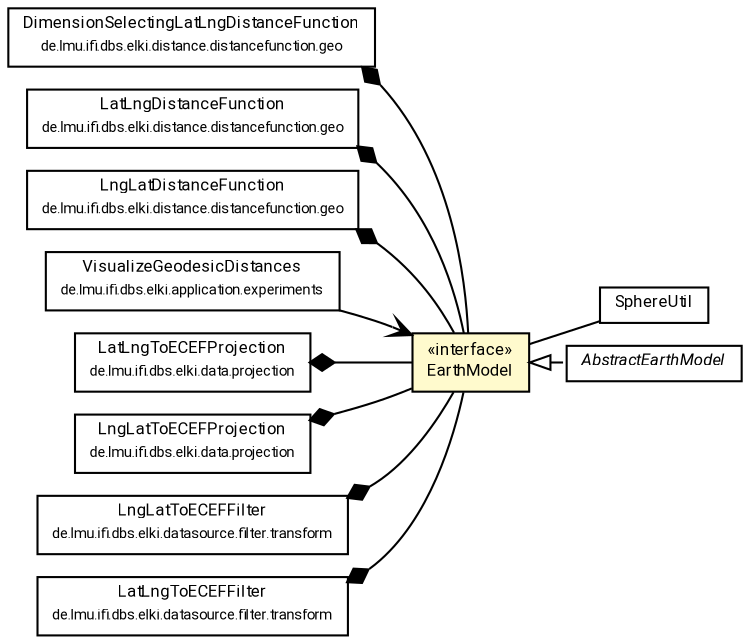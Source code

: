 #!/usr/local/bin/dot
#
# Class diagram 
# Generated by UMLGraph version R5_7_2-60-g0e99a6 (http://www.spinellis.gr/umlgraph/)
#

digraph G {
	graph [fontnames="svg"]
	edge [fontname="Roboto",fontsize=7,labelfontname="Roboto",labelfontsize=7,color="black"];
	node [fontname="Roboto",fontcolor="black",fontsize=8,shape=plaintext,margin=0,width=0,height=0];
	nodesep=0.15;
	ranksep=0.25;
	rankdir=LR;
	// de.lmu.ifi.dbs.elki.math.geodesy.SphereUtil
	c3786771 [label=<<table title="de.lmu.ifi.dbs.elki.math.geodesy.SphereUtil" border="0" cellborder="1" cellspacing="0" cellpadding="2" href="SphereUtil.html" target="_parent">
		<tr><td><table border="0" cellspacing="0" cellpadding="1">
		<tr><td align="center" balign="center"> <font face="Roboto">SphereUtil</font> </td></tr>
		</table></td></tr>
		</table>>, URL="SphereUtil.html"];
	// de.lmu.ifi.dbs.elki.distance.distancefunction.geo.DimensionSelectingLatLngDistanceFunction
	c3787119 [label=<<table title="de.lmu.ifi.dbs.elki.distance.distancefunction.geo.DimensionSelectingLatLngDistanceFunction" border="0" cellborder="1" cellspacing="0" cellpadding="2" href="../../distance/distancefunction/geo/DimensionSelectingLatLngDistanceFunction.html" target="_parent">
		<tr><td><table border="0" cellspacing="0" cellpadding="1">
		<tr><td align="center" balign="center"> <font face="Roboto">DimensionSelectingLatLngDistanceFunction</font> </td></tr>
		<tr><td align="center" balign="center"> <font face="Roboto" point-size="7.0">de.lmu.ifi.dbs.elki.distance.distancefunction.geo</font> </td></tr>
		</table></td></tr>
		</table>>, URL="../../distance/distancefunction/geo/DimensionSelectingLatLngDistanceFunction.html"];
	// de.lmu.ifi.dbs.elki.distance.distancefunction.geo.LatLngDistanceFunction
	c3787121 [label=<<table title="de.lmu.ifi.dbs.elki.distance.distancefunction.geo.LatLngDistanceFunction" border="0" cellborder="1" cellspacing="0" cellpadding="2" href="../../distance/distancefunction/geo/LatLngDistanceFunction.html" target="_parent">
		<tr><td><table border="0" cellspacing="0" cellpadding="1">
		<tr><td align="center" balign="center"> <font face="Roboto">LatLngDistanceFunction</font> </td></tr>
		<tr><td align="center" balign="center"> <font face="Roboto" point-size="7.0">de.lmu.ifi.dbs.elki.distance.distancefunction.geo</font> </td></tr>
		</table></td></tr>
		</table>>, URL="../../distance/distancefunction/geo/LatLngDistanceFunction.html"];
	// de.lmu.ifi.dbs.elki.distance.distancefunction.geo.LngLatDistanceFunction
	c3787123 [label=<<table title="de.lmu.ifi.dbs.elki.distance.distancefunction.geo.LngLatDistanceFunction" border="0" cellborder="1" cellspacing="0" cellpadding="2" href="../../distance/distancefunction/geo/LngLatDistanceFunction.html" target="_parent">
		<tr><td><table border="0" cellspacing="0" cellpadding="1">
		<tr><td align="center" balign="center"> <font face="Roboto">LngLatDistanceFunction</font> </td></tr>
		<tr><td align="center" balign="center"> <font face="Roboto" point-size="7.0">de.lmu.ifi.dbs.elki.distance.distancefunction.geo</font> </td></tr>
		</table></td></tr>
		</table>>, URL="../../distance/distancefunction/geo/LngLatDistanceFunction.html"];
	// de.lmu.ifi.dbs.elki.math.geodesy.EarthModel
	c3787125 [label=<<table title="de.lmu.ifi.dbs.elki.math.geodesy.EarthModel" border="0" cellborder="1" cellspacing="0" cellpadding="2" bgcolor="lemonChiffon" href="EarthModel.html" target="_parent">
		<tr><td><table border="0" cellspacing="0" cellpadding="1">
		<tr><td align="center" balign="center"> &#171;interface&#187; </td></tr>
		<tr><td align="center" balign="center"> <font face="Roboto">EarthModel</font> </td></tr>
		</table></td></tr>
		</table>>, URL="EarthModel.html"];
	// de.lmu.ifi.dbs.elki.math.geodesy.AbstractEarthModel
	c3787134 [label=<<table title="de.lmu.ifi.dbs.elki.math.geodesy.AbstractEarthModel" border="0" cellborder="1" cellspacing="0" cellpadding="2" href="AbstractEarthModel.html" target="_parent">
		<tr><td><table border="0" cellspacing="0" cellpadding="1">
		<tr><td align="center" balign="center"> <font face="Roboto"><i>AbstractEarthModel</i></font> </td></tr>
		</table></td></tr>
		</table>>, URL="AbstractEarthModel.html"];
	// de.lmu.ifi.dbs.elki.application.experiments.VisualizeGeodesicDistances
	c3787145 [label=<<table title="de.lmu.ifi.dbs.elki.application.experiments.VisualizeGeodesicDistances" border="0" cellborder="1" cellspacing="0" cellpadding="2" href="../../application/experiments/VisualizeGeodesicDistances.html" target="_parent">
		<tr><td><table border="0" cellspacing="0" cellpadding="1">
		<tr><td align="center" balign="center"> <font face="Roboto">VisualizeGeodesicDistances</font> </td></tr>
		<tr><td align="center" balign="center"> <font face="Roboto" point-size="7.0">de.lmu.ifi.dbs.elki.application.experiments</font> </td></tr>
		</table></td></tr>
		</table>>, URL="../../application/experiments/VisualizeGeodesicDistances.html"];
	// de.lmu.ifi.dbs.elki.data.projection.LatLngToECEFProjection<V extends de.lmu.ifi.dbs.elki.data.NumberVector>
	c3787148 [label=<<table title="de.lmu.ifi.dbs.elki.data.projection.LatLngToECEFProjection" border="0" cellborder="1" cellspacing="0" cellpadding="2" href="../../data/projection/LatLngToECEFProjection.html" target="_parent">
		<tr><td><table border="0" cellspacing="0" cellpadding="1">
		<tr><td align="center" balign="center"> <font face="Roboto">LatLngToECEFProjection</font> </td></tr>
		<tr><td align="center" balign="center"> <font face="Roboto" point-size="7.0">de.lmu.ifi.dbs.elki.data.projection</font> </td></tr>
		</table></td></tr>
		</table>>, URL="../../data/projection/LatLngToECEFProjection.html"];
	// de.lmu.ifi.dbs.elki.data.projection.LngLatToECEFProjection<V extends de.lmu.ifi.dbs.elki.data.NumberVector>
	c3787150 [label=<<table title="de.lmu.ifi.dbs.elki.data.projection.LngLatToECEFProjection" border="0" cellborder="1" cellspacing="0" cellpadding="2" href="../../data/projection/LngLatToECEFProjection.html" target="_parent">
		<tr><td><table border="0" cellspacing="0" cellpadding="1">
		<tr><td align="center" balign="center"> <font face="Roboto">LngLatToECEFProjection</font> </td></tr>
		<tr><td align="center" balign="center"> <font face="Roboto" point-size="7.0">de.lmu.ifi.dbs.elki.data.projection</font> </td></tr>
		</table></td></tr>
		</table>>, URL="../../data/projection/LngLatToECEFProjection.html"];
	// de.lmu.ifi.dbs.elki.datasource.filter.transform.LngLatToECEFFilter<V extends de.lmu.ifi.dbs.elki.data.NumberVector>
	c3787152 [label=<<table title="de.lmu.ifi.dbs.elki.datasource.filter.transform.LngLatToECEFFilter" border="0" cellborder="1" cellspacing="0" cellpadding="2" href="../../datasource/filter/transform/LngLatToECEFFilter.html" target="_parent">
		<tr><td><table border="0" cellspacing="0" cellpadding="1">
		<tr><td align="center" balign="center"> <font face="Roboto">LngLatToECEFFilter</font> </td></tr>
		<tr><td align="center" balign="center"> <font face="Roboto" point-size="7.0">de.lmu.ifi.dbs.elki.datasource.filter.transform</font> </td></tr>
		</table></td></tr>
		</table>>, URL="../../datasource/filter/transform/LngLatToECEFFilter.html"];
	// de.lmu.ifi.dbs.elki.datasource.filter.transform.LatLngToECEFFilter<V extends de.lmu.ifi.dbs.elki.data.NumberVector>
	c3787154 [label=<<table title="de.lmu.ifi.dbs.elki.datasource.filter.transform.LatLngToECEFFilter" border="0" cellborder="1" cellspacing="0" cellpadding="2" href="../../datasource/filter/transform/LatLngToECEFFilter.html" target="_parent">
		<tr><td><table border="0" cellspacing="0" cellpadding="1">
		<tr><td align="center" balign="center"> <font face="Roboto">LatLngToECEFFilter</font> </td></tr>
		<tr><td align="center" balign="center"> <font face="Roboto" point-size="7.0">de.lmu.ifi.dbs.elki.datasource.filter.transform</font> </td></tr>
		</table></td></tr>
		</table>>, URL="../../datasource/filter/transform/LatLngToECEFFilter.html"];
	// de.lmu.ifi.dbs.elki.distance.distancefunction.geo.DimensionSelectingLatLngDistanceFunction composed de.lmu.ifi.dbs.elki.math.geodesy.EarthModel
	c3787119 -> c3787125 [arrowhead=none,arrowtail=diamond,dir=back,weight=6];
	// de.lmu.ifi.dbs.elki.distance.distancefunction.geo.LatLngDistanceFunction composed de.lmu.ifi.dbs.elki.math.geodesy.EarthModel
	c3787121 -> c3787125 [arrowhead=none,arrowtail=diamond,dir=back,weight=6];
	// de.lmu.ifi.dbs.elki.distance.distancefunction.geo.LngLatDistanceFunction composed de.lmu.ifi.dbs.elki.math.geodesy.EarthModel
	c3787123 -> c3787125 [arrowhead=none,arrowtail=diamond,dir=back,weight=6];
	// de.lmu.ifi.dbs.elki.math.geodesy.EarthModel assoc de.lmu.ifi.dbs.elki.math.geodesy.SphereUtil
	c3787125 -> c3786771 [arrowhead=none,weight=2];
	// de.lmu.ifi.dbs.elki.math.geodesy.AbstractEarthModel implements de.lmu.ifi.dbs.elki.math.geodesy.EarthModel
	c3787125 -> c3787134 [arrowtail=empty,style=dashed,dir=back,weight=9];
	// de.lmu.ifi.dbs.elki.data.projection.LatLngToECEFProjection<V extends de.lmu.ifi.dbs.elki.data.NumberVector> composed de.lmu.ifi.dbs.elki.math.geodesy.EarthModel
	c3787148 -> c3787125 [arrowhead=none,arrowtail=diamond,dir=back,weight=6];
	// de.lmu.ifi.dbs.elki.data.projection.LngLatToECEFProjection<V extends de.lmu.ifi.dbs.elki.data.NumberVector> composed de.lmu.ifi.dbs.elki.math.geodesy.EarthModel
	c3787150 -> c3787125 [arrowhead=none,arrowtail=diamond,dir=back,weight=6];
	// de.lmu.ifi.dbs.elki.datasource.filter.transform.LngLatToECEFFilter<V extends de.lmu.ifi.dbs.elki.data.NumberVector> composed de.lmu.ifi.dbs.elki.math.geodesy.EarthModel
	c3787152 -> c3787125 [arrowhead=none,arrowtail=diamond,dir=back,weight=6];
	// de.lmu.ifi.dbs.elki.datasource.filter.transform.LatLngToECEFFilter<V extends de.lmu.ifi.dbs.elki.data.NumberVector> composed de.lmu.ifi.dbs.elki.math.geodesy.EarthModel
	c3787154 -> c3787125 [arrowhead=none,arrowtail=diamond,dir=back,weight=6];
	// de.lmu.ifi.dbs.elki.application.experiments.VisualizeGeodesicDistances navassoc de.lmu.ifi.dbs.elki.math.geodesy.EarthModel
	c3787145 -> c3787125 [arrowhead=open,weight=1];
}

